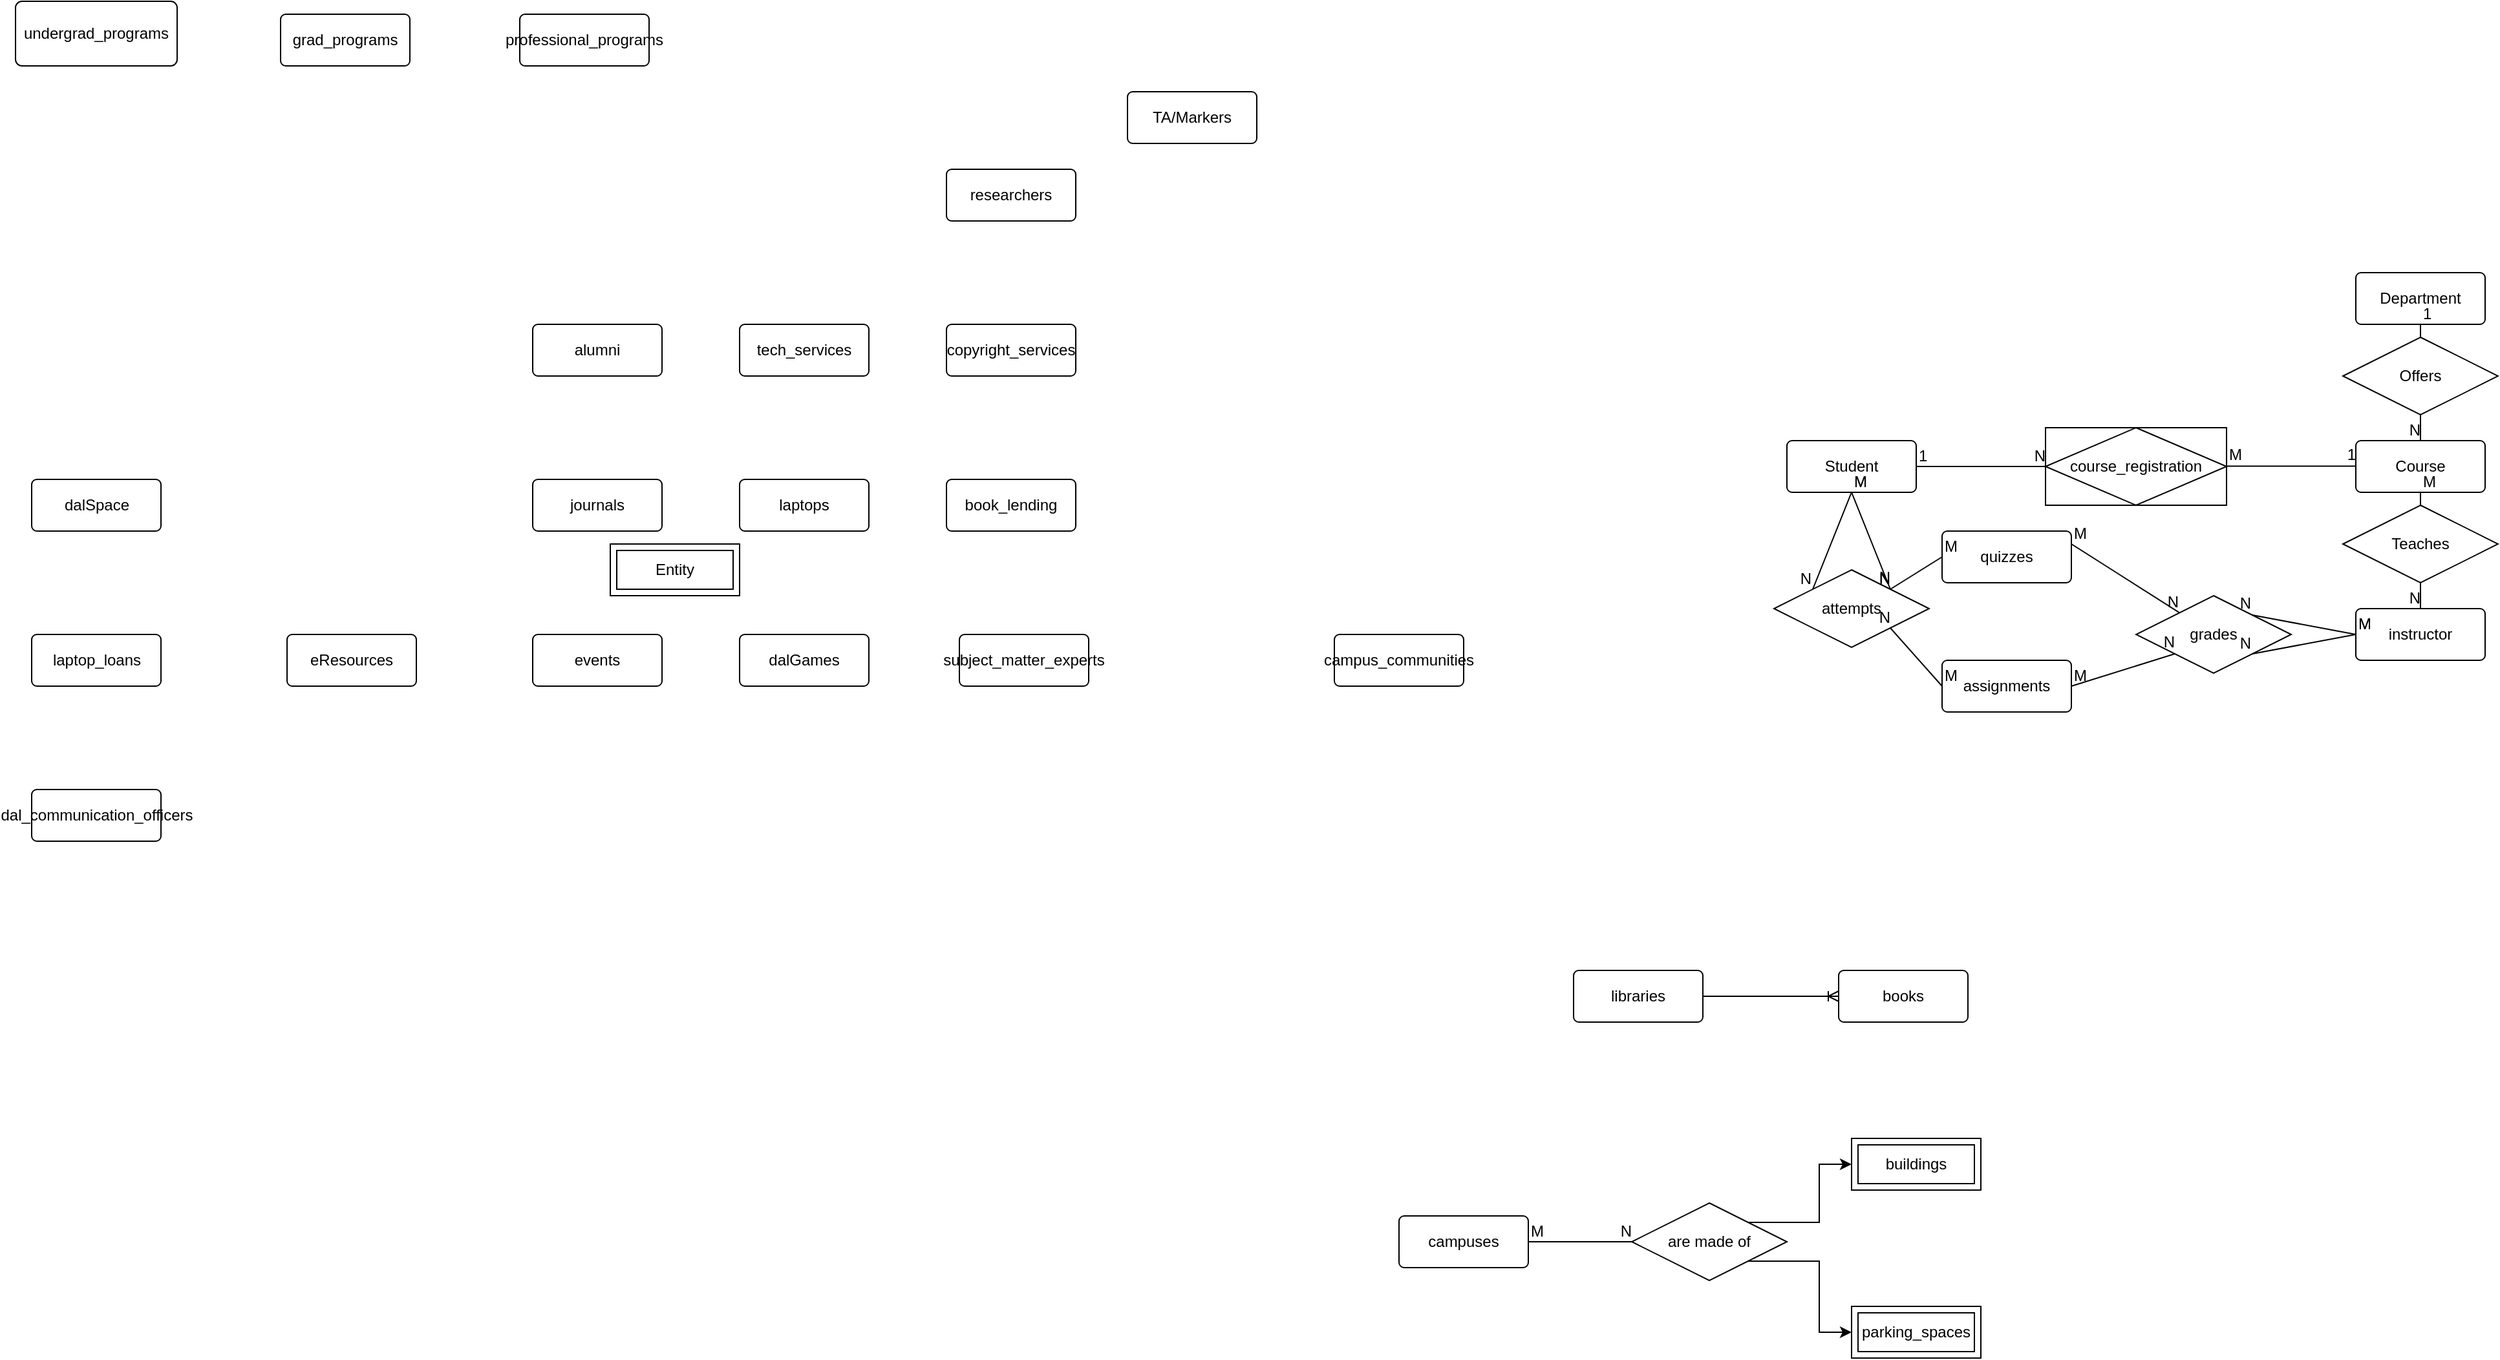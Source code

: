 <mxfile version="20.4.1" type="github">
  <diagram id="mwoVhFl-aJVlrdxnuhqF" name="Page-1">
    <mxGraphModel dx="789" dy="438" grid="1" gridSize="10" guides="1" tooltips="1" connect="1" arrows="1" fold="1" page="1" pageScale="1" pageWidth="850" pageHeight="1100" math="0" shadow="0">
      <root>
        <mxCell id="0" />
        <mxCell id="1" parent="0" />
        <mxCell id="DxV6wrBg2BRAPzbYnxqS-2" value="grad_programs" style="rounded=1;arcSize=10;whiteSpace=wrap;html=1;align=center;" vertex="1" parent="1">
          <mxGeometry x="275" y="40" width="100" height="40" as="geometry" />
        </mxCell>
        <mxCell id="DxV6wrBg2BRAPzbYnxqS-3" value="quizzes" style="rounded=1;arcSize=10;whiteSpace=wrap;html=1;align=center;" vertex="1" parent="1">
          <mxGeometry x="1560" y="440" width="100" height="40" as="geometry" />
        </mxCell>
        <mxCell id="DxV6wrBg2BRAPzbYnxqS-5" value="parking_spaces" style="shape=ext;margin=3;double=1;whiteSpace=wrap;html=1;align=center;" vertex="1" parent="1">
          <mxGeometry x="1490" y="1040" width="100" height="40" as="geometry" />
        </mxCell>
        <mxCell id="DxV6wrBg2BRAPzbYnxqS-6" value="buildings" style="shape=ext;margin=3;double=1;whiteSpace=wrap;html=1;align=center;" vertex="1" parent="1">
          <mxGeometry x="1490" y="910" width="100" height="40" as="geometry" />
        </mxCell>
        <mxCell id="DxV6wrBg2BRAPzbYnxqS-7" value="dal_communication_officers" style="rounded=1;arcSize=10;whiteSpace=wrap;html=1;align=center;" vertex="1" parent="1">
          <mxGeometry x="82.5" y="640" width="100" height="40" as="geometry" />
        </mxCell>
        <mxCell id="DxV6wrBg2BRAPzbYnxqS-8" value="subject_matter_experts" style="rounded=1;arcSize=10;whiteSpace=wrap;html=1;align=center;" vertex="1" parent="1">
          <mxGeometry x="800" y="520" width="100" height="40" as="geometry" />
        </mxCell>
        <mxCell id="DxV6wrBg2BRAPzbYnxqS-9" value="dalGames" style="rounded=1;arcSize=10;whiteSpace=wrap;html=1;align=center;" vertex="1" parent="1">
          <mxGeometry x="630" y="520" width="100" height="40" as="geometry" />
        </mxCell>
        <mxCell id="DxV6wrBg2BRAPzbYnxqS-10" value="events" style="rounded=1;arcSize=10;whiteSpace=wrap;html=1;align=center;" vertex="1" parent="1">
          <mxGeometry x="470" y="520" width="100" height="40" as="geometry" />
        </mxCell>
        <mxCell id="DxV6wrBg2BRAPzbYnxqS-11" value="eResources" style="rounded=1;arcSize=10;whiteSpace=wrap;html=1;align=center;" vertex="1" parent="1">
          <mxGeometry x="280" y="520" width="100" height="40" as="geometry" />
        </mxCell>
        <mxCell id="DxV6wrBg2BRAPzbYnxqS-12" value="laptop_loans" style="rounded=1;arcSize=10;whiteSpace=wrap;html=1;align=center;" vertex="1" parent="1">
          <mxGeometry x="82.5" y="520" width="100" height="40" as="geometry" />
        </mxCell>
        <mxCell id="DxV6wrBg2BRAPzbYnxqS-13" value="book_lending" style="rounded=1;arcSize=10;whiteSpace=wrap;html=1;align=center;" vertex="1" parent="1">
          <mxGeometry x="790" y="400" width="100" height="40" as="geometry" />
        </mxCell>
        <mxCell id="DxV6wrBg2BRAPzbYnxqS-14" value="laptops" style="rounded=1;arcSize=10;whiteSpace=wrap;html=1;align=center;" vertex="1" parent="1">
          <mxGeometry x="630" y="400" width="100" height="40" as="geometry" />
        </mxCell>
        <mxCell id="DxV6wrBg2BRAPzbYnxqS-15" value="journals" style="rounded=1;arcSize=10;whiteSpace=wrap;html=1;align=center;" vertex="1" parent="1">
          <mxGeometry x="470" y="400" width="100" height="40" as="geometry" />
        </mxCell>
        <mxCell id="DxV6wrBg2BRAPzbYnxqS-16" value="books" style="rounded=1;arcSize=10;whiteSpace=wrap;html=1;align=center;" vertex="1" parent="1">
          <mxGeometry x="1480" y="780" width="100" height="40" as="geometry" />
        </mxCell>
        <mxCell id="DxV6wrBg2BRAPzbYnxqS-17" value="dalSpace" style="rounded=1;arcSize=10;whiteSpace=wrap;html=1;align=center;" vertex="1" parent="1">
          <mxGeometry x="82.5" y="400" width="100" height="40" as="geometry" />
        </mxCell>
        <mxCell id="DxV6wrBg2BRAPzbYnxqS-18" value="copyright_services" style="rounded=1;arcSize=10;whiteSpace=wrap;html=1;align=center;" vertex="1" parent="1">
          <mxGeometry x="790" y="280" width="100" height="40" as="geometry" />
        </mxCell>
        <mxCell id="DxV6wrBg2BRAPzbYnxqS-19" value="tech_services" style="rounded=1;arcSize=10;whiteSpace=wrap;html=1;align=center;" vertex="1" parent="1">
          <mxGeometry x="630" y="280" width="100" height="40" as="geometry" />
        </mxCell>
        <mxCell id="DxV6wrBg2BRAPzbYnxqS-20" value="alumni" style="rounded=1;arcSize=10;whiteSpace=wrap;html=1;align=center;" vertex="1" parent="1">
          <mxGeometry x="470" y="280" width="100" height="40" as="geometry" />
        </mxCell>
        <mxCell id="DxV6wrBg2BRAPzbYnxqS-21" value="Department" style="rounded=1;arcSize=10;whiteSpace=wrap;html=1;align=center;" vertex="1" parent="1">
          <mxGeometry x="1880" y="240" width="100" height="40" as="geometry" />
        </mxCell>
        <mxCell id="DxV6wrBg2BRAPzbYnxqS-22" value="campuses" style="rounded=1;arcSize=10;whiteSpace=wrap;html=1;align=center;" vertex="1" parent="1">
          <mxGeometry x="1140" y="970" width="100" height="40" as="geometry" />
        </mxCell>
        <mxCell id="DxV6wrBg2BRAPzbYnxqS-23" value="TA/Markers" style="rounded=1;arcSize=10;whiteSpace=wrap;html=1;align=center;" vertex="1" parent="1">
          <mxGeometry x="930" y="100" width="100" height="40" as="geometry" />
        </mxCell>
        <mxCell id="DxV6wrBg2BRAPzbYnxqS-24" value="researchers" style="rounded=1;arcSize=10;whiteSpace=wrap;html=1;align=center;" vertex="1" parent="1">
          <mxGeometry x="790" y="160" width="100" height="40" as="geometry" />
        </mxCell>
        <mxCell id="DxV6wrBg2BRAPzbYnxqS-25" value="instructor" style="rounded=1;arcSize=10;whiteSpace=wrap;html=1;align=center;" vertex="1" parent="1">
          <mxGeometry x="1880" y="500" width="100" height="40" as="geometry" />
        </mxCell>
        <mxCell id="DxV6wrBg2BRAPzbYnxqS-27" value="libraries" style="rounded=1;arcSize=10;whiteSpace=wrap;html=1;align=center;" vertex="1" parent="1">
          <mxGeometry x="1275" y="780" width="100" height="40" as="geometry" />
        </mxCell>
        <mxCell id="DxV6wrBg2BRAPzbYnxqS-28" value="campus_communities" style="rounded=1;arcSize=10;whiteSpace=wrap;html=1;align=center;" vertex="1" parent="1">
          <mxGeometry x="1090" y="520" width="100" height="40" as="geometry" />
        </mxCell>
        <mxCell id="DxV6wrBg2BRAPzbYnxqS-29" value="professional_programs" style="rounded=1;arcSize=10;whiteSpace=wrap;html=1;align=center;" vertex="1" parent="1">
          <mxGeometry x="460" y="40" width="100" height="40" as="geometry" />
        </mxCell>
        <mxCell id="DxV6wrBg2BRAPzbYnxqS-30" value="undergrad_programs" style="rounded=1;arcSize=10;whiteSpace=wrap;html=1;align=center;" vertex="1" parent="1">
          <mxGeometry x="70" y="30" width="125" height="50" as="geometry" />
        </mxCell>
        <mxCell id="DxV6wrBg2BRAPzbYnxqS-32" value="Entity" style="shape=ext;margin=3;double=1;whiteSpace=wrap;html=1;align=center;" vertex="1" parent="1">
          <mxGeometry x="530" y="450" width="100" height="40" as="geometry" />
        </mxCell>
        <mxCell id="DxV6wrBg2BRAPzbYnxqS-40" style="edgeStyle=orthogonalEdgeStyle;rounded=0;orthogonalLoop=1;jettySize=auto;html=1;exitX=1;exitY=0;exitDx=0;exitDy=0;entryX=0;entryY=0.5;entryDx=0;entryDy=0;" edge="1" parent="1" source="DxV6wrBg2BRAPzbYnxqS-33" target="DxV6wrBg2BRAPzbYnxqS-6">
          <mxGeometry relative="1" as="geometry" />
        </mxCell>
        <mxCell id="DxV6wrBg2BRAPzbYnxqS-41" style="edgeStyle=orthogonalEdgeStyle;rounded=0;orthogonalLoop=1;jettySize=auto;html=1;exitX=1;exitY=1;exitDx=0;exitDy=0;entryX=0;entryY=0.5;entryDx=0;entryDy=0;" edge="1" parent="1" source="DxV6wrBg2BRAPzbYnxqS-33" target="DxV6wrBg2BRAPzbYnxqS-5">
          <mxGeometry relative="1" as="geometry" />
        </mxCell>
        <mxCell id="DxV6wrBg2BRAPzbYnxqS-33" value="are made of" style="shape=rhombus;perimeter=rhombusPerimeter;whiteSpace=wrap;html=1;align=center;" vertex="1" parent="1">
          <mxGeometry x="1320" y="960" width="120" height="60" as="geometry" />
        </mxCell>
        <mxCell id="DxV6wrBg2BRAPzbYnxqS-37" value="" style="endArrow=none;html=1;rounded=0;exitX=1;exitY=0.5;exitDx=0;exitDy=0;entryX=0;entryY=0.5;entryDx=0;entryDy=0;" edge="1" parent="1" source="DxV6wrBg2BRAPzbYnxqS-22" target="DxV6wrBg2BRAPzbYnxqS-33">
          <mxGeometry relative="1" as="geometry">
            <mxPoint x="1380" y="890" as="sourcePoint" />
            <mxPoint x="1540" y="890" as="targetPoint" />
          </mxGeometry>
        </mxCell>
        <mxCell id="DxV6wrBg2BRAPzbYnxqS-38" value="M" style="resizable=0;html=1;align=left;verticalAlign=bottom;" connectable="0" vertex="1" parent="DxV6wrBg2BRAPzbYnxqS-37">
          <mxGeometry x="-1" relative="1" as="geometry" />
        </mxCell>
        <mxCell id="DxV6wrBg2BRAPzbYnxqS-39" value="N" style="resizable=0;html=1;align=right;verticalAlign=bottom;" connectable="0" vertex="1" parent="DxV6wrBg2BRAPzbYnxqS-37">
          <mxGeometry x="1" relative="1" as="geometry" />
        </mxCell>
        <mxCell id="DxV6wrBg2BRAPzbYnxqS-87" value="" style="edgeStyle=entityRelationEdgeStyle;fontSize=12;html=1;endArrow=ERoneToMany;rounded=0;strokeColor=default;jumpStyle=arc;exitX=1;exitY=0.5;exitDx=0;exitDy=0;entryX=0;entryY=0.5;entryDx=0;entryDy=0;" edge="1" parent="1" source="DxV6wrBg2BRAPzbYnxqS-27" target="DxV6wrBg2BRAPzbYnxqS-16">
          <mxGeometry width="100" height="100" relative="1" as="geometry">
            <mxPoint x="1370" y="850" as="sourcePoint" />
            <mxPoint x="1470" y="750" as="targetPoint" />
          </mxGeometry>
        </mxCell>
        <mxCell id="DxV6wrBg2BRAPzbYnxqS-26" value="Student" style="rounded=1;arcSize=10;whiteSpace=wrap;html=1;align=center;" vertex="1" parent="1">
          <mxGeometry x="1440" y="370" width="100" height="40" as="geometry" />
        </mxCell>
        <mxCell id="DxV6wrBg2BRAPzbYnxqS-67" value="Course" style="rounded=1;arcSize=10;whiteSpace=wrap;html=1;align=center;" vertex="1" parent="1">
          <mxGeometry x="1880" y="370" width="100" height="40" as="geometry" />
        </mxCell>
        <mxCell id="DxV6wrBg2BRAPzbYnxqS-107" value="" style="endArrow=none;html=1;rounded=0;strokeColor=default;jumpStyle=arc;exitX=1;exitY=0.5;exitDx=0;exitDy=0;entryX=0;entryY=0.5;entryDx=0;entryDy=0;" edge="1" parent="1" source="DxV6wrBg2BRAPzbYnxqS-26" target="DxV6wrBg2BRAPzbYnxqS-68">
          <mxGeometry relative="1" as="geometry">
            <mxPoint x="1550" y="420" as="sourcePoint" />
            <mxPoint x="1710" y="420" as="targetPoint" />
          </mxGeometry>
        </mxCell>
        <mxCell id="DxV6wrBg2BRAPzbYnxqS-108" value="1" style="resizable=0;html=1;align=left;verticalAlign=bottom;" connectable="0" vertex="1" parent="DxV6wrBg2BRAPzbYnxqS-107">
          <mxGeometry x="-1" relative="1" as="geometry" />
        </mxCell>
        <mxCell id="DxV6wrBg2BRAPzbYnxqS-109" value="N" style="resizable=0;html=1;align=right;verticalAlign=bottom;" connectable="0" vertex="1" parent="DxV6wrBg2BRAPzbYnxqS-107">
          <mxGeometry x="1" relative="1" as="geometry" />
        </mxCell>
        <mxCell id="DxV6wrBg2BRAPzbYnxqS-110" value="" style="endArrow=none;html=1;rounded=0;strokeColor=default;jumpStyle=arc;exitX=1;exitY=0.5;exitDx=0;exitDy=0;entryX=0;entryY=0.5;entryDx=0;entryDy=0;" edge="1" parent="1">
          <mxGeometry relative="1" as="geometry">
            <mxPoint x="1780" y="389.71" as="sourcePoint" />
            <mxPoint x="1880" y="389.71" as="targetPoint" />
          </mxGeometry>
        </mxCell>
        <mxCell id="DxV6wrBg2BRAPzbYnxqS-111" value="M" style="resizable=0;html=1;align=left;verticalAlign=bottom;" connectable="0" vertex="1" parent="DxV6wrBg2BRAPzbYnxqS-110">
          <mxGeometry x="-1" relative="1" as="geometry" />
        </mxCell>
        <mxCell id="DxV6wrBg2BRAPzbYnxqS-112" value="1" style="resizable=0;html=1;align=right;verticalAlign=bottom;" connectable="0" vertex="1" parent="DxV6wrBg2BRAPzbYnxqS-110">
          <mxGeometry x="1" relative="1" as="geometry" />
        </mxCell>
        <mxCell id="DxV6wrBg2BRAPzbYnxqS-68" value="course_registration" style="shape=associativeEntity;whiteSpace=wrap;html=1;align=center;" vertex="1" parent="1">
          <mxGeometry x="1640" y="360" width="140" height="60" as="geometry" />
        </mxCell>
        <mxCell id="DxV6wrBg2BRAPzbYnxqS-114" value="" style="endArrow=none;html=1;rounded=0;strokeColor=default;jumpStyle=arc;exitX=0.5;exitY=1;exitDx=0;exitDy=0;entryX=0.5;entryY=0;entryDx=0;entryDy=0;" edge="1" parent="1" source="DxV6wrBg2BRAPzbYnxqS-21" target="DxV6wrBg2BRAPzbYnxqS-67">
          <mxGeometry relative="1" as="geometry">
            <mxPoint x="1860" y="260" as="sourcePoint" />
            <mxPoint x="1960" y="260" as="targetPoint" />
          </mxGeometry>
        </mxCell>
        <mxCell id="DxV6wrBg2BRAPzbYnxqS-115" value="1" style="resizable=0;html=1;align=left;verticalAlign=bottom;" connectable="0" vertex="1" parent="DxV6wrBg2BRAPzbYnxqS-114">
          <mxGeometry x="-1" relative="1" as="geometry" />
        </mxCell>
        <mxCell id="DxV6wrBg2BRAPzbYnxqS-116" value="N" style="resizable=0;html=1;align=right;verticalAlign=bottom;" connectable="0" vertex="1" parent="DxV6wrBg2BRAPzbYnxqS-114">
          <mxGeometry x="1" relative="1" as="geometry" />
        </mxCell>
        <mxCell id="DxV6wrBg2BRAPzbYnxqS-113" value="Offers" style="shape=rhombus;perimeter=rhombusPerimeter;whiteSpace=wrap;html=1;align=center;" vertex="1" parent="1">
          <mxGeometry x="1870" y="290" width="120" height="60" as="geometry" />
        </mxCell>
        <mxCell id="DxV6wrBg2BRAPzbYnxqS-119" value="" style="endArrow=none;html=1;rounded=0;strokeColor=default;jumpStyle=arc;exitX=0.5;exitY=1;exitDx=0;exitDy=0;entryX=0.5;entryY=0;entryDx=0;entryDy=0;" edge="1" parent="1" source="DxV6wrBg2BRAPzbYnxqS-67" target="DxV6wrBg2BRAPzbYnxqS-25">
          <mxGeometry relative="1" as="geometry">
            <mxPoint x="2020" y="405.0" as="sourcePoint" />
            <mxPoint x="2020" y="495" as="targetPoint" />
          </mxGeometry>
        </mxCell>
        <mxCell id="DxV6wrBg2BRAPzbYnxqS-120" value="M" style="resizable=0;html=1;align=left;verticalAlign=bottom;" connectable="0" vertex="1" parent="DxV6wrBg2BRAPzbYnxqS-119">
          <mxGeometry x="-1" relative="1" as="geometry" />
        </mxCell>
        <mxCell id="DxV6wrBg2BRAPzbYnxqS-121" value="N" style="resizable=0;html=1;align=right;verticalAlign=bottom;" connectable="0" vertex="1" parent="DxV6wrBg2BRAPzbYnxqS-119">
          <mxGeometry x="1" relative="1" as="geometry" />
        </mxCell>
        <mxCell id="DxV6wrBg2BRAPzbYnxqS-118" value="Teaches" style="shape=rhombus;perimeter=rhombusPerimeter;whiteSpace=wrap;html=1;align=center;" vertex="1" parent="1">
          <mxGeometry x="1870" y="420" width="120" height="60" as="geometry" />
        </mxCell>
        <mxCell id="DxV6wrBg2BRAPzbYnxqS-124" value="" style="endArrow=none;html=1;rounded=0;strokeColor=default;jumpStyle=arc;exitX=0.5;exitY=1;exitDx=0;exitDy=0;entryX=0;entryY=0;entryDx=0;entryDy=0;" edge="1" parent="1" source="DxV6wrBg2BRAPzbYnxqS-26" target="DxV6wrBg2BRAPzbYnxqS-122">
          <mxGeometry relative="1" as="geometry">
            <mxPoint x="1540" y="420" as="sourcePoint" />
            <mxPoint x="1640" y="420" as="targetPoint" />
          </mxGeometry>
        </mxCell>
        <mxCell id="DxV6wrBg2BRAPzbYnxqS-125" value="M" style="resizable=0;html=1;align=left;verticalAlign=bottom;" connectable="0" vertex="1" parent="DxV6wrBg2BRAPzbYnxqS-124">
          <mxGeometry x="-1" relative="1" as="geometry" />
        </mxCell>
        <mxCell id="DxV6wrBg2BRAPzbYnxqS-126" value="N" style="resizable=0;html=1;align=right;verticalAlign=bottom;" connectable="0" vertex="1" parent="DxV6wrBg2BRAPzbYnxqS-124">
          <mxGeometry x="1" relative="1" as="geometry" />
        </mxCell>
        <mxCell id="DxV6wrBg2BRAPzbYnxqS-122" value="attempts" style="shape=rhombus;perimeter=rhombusPerimeter;whiteSpace=wrap;html=1;align=center;" vertex="1" parent="1">
          <mxGeometry x="1430" y="470" width="120" height="60" as="geometry" />
        </mxCell>
        <mxCell id="DxV6wrBg2BRAPzbYnxqS-132" value="" style="endArrow=none;html=1;rounded=0;strokeColor=default;jumpStyle=arc;exitX=0;exitY=0.5;exitDx=0;exitDy=0;entryX=1;entryY=0;entryDx=0;entryDy=0;" edge="1" parent="1" source="DxV6wrBg2BRAPzbYnxqS-25" target="DxV6wrBg2BRAPzbYnxqS-131">
          <mxGeometry relative="1" as="geometry">
            <mxPoint x="1650" y="560" as="sourcePoint" />
            <mxPoint x="1760" y="490" as="targetPoint" />
          </mxGeometry>
        </mxCell>
        <mxCell id="DxV6wrBg2BRAPzbYnxqS-133" value="M" style="resizable=0;html=1;align=left;verticalAlign=bottom;" connectable="0" vertex="1" parent="DxV6wrBg2BRAPzbYnxqS-132">
          <mxGeometry x="-1" relative="1" as="geometry" />
        </mxCell>
        <mxCell id="DxV6wrBg2BRAPzbYnxqS-134" value="N" style="resizable=0;html=1;align=right;verticalAlign=bottom;" connectable="0" vertex="1" parent="DxV6wrBg2BRAPzbYnxqS-132">
          <mxGeometry x="1" relative="1" as="geometry" />
        </mxCell>
        <mxCell id="DxV6wrBg2BRAPzbYnxqS-131" value="grades" style="shape=rhombus;perimeter=rhombusPerimeter;whiteSpace=wrap;html=1;align=center;" vertex="1" parent="1">
          <mxGeometry x="1710" y="490" width="120" height="60" as="geometry" />
        </mxCell>
        <mxCell id="DxV6wrBg2BRAPzbYnxqS-140" value="assignments" style="rounded=1;arcSize=10;whiteSpace=wrap;html=1;align=center;" vertex="1" parent="1">
          <mxGeometry x="1560" y="540" width="100" height="40" as="geometry" />
        </mxCell>
        <mxCell id="DxV6wrBg2BRAPzbYnxqS-143" value="" style="endArrow=none;html=1;rounded=0;strokeColor=default;jumpStyle=arc;exitX=0.5;exitY=1;exitDx=0;exitDy=0;entryX=1;entryY=0;entryDx=0;entryDy=0;" edge="1" parent="1" source="DxV6wrBg2BRAPzbYnxqS-26" target="DxV6wrBg2BRAPzbYnxqS-122">
          <mxGeometry relative="1" as="geometry">
            <mxPoint x="1500" y="420" as="sourcePoint" />
            <mxPoint x="1470" y="465" as="targetPoint" />
          </mxGeometry>
        </mxCell>
        <mxCell id="DxV6wrBg2BRAPzbYnxqS-144" value="M" style="resizable=0;html=1;align=left;verticalAlign=bottom;" connectable="0" vertex="1" parent="DxV6wrBg2BRAPzbYnxqS-143">
          <mxGeometry x="-1" relative="1" as="geometry" />
        </mxCell>
        <mxCell id="DxV6wrBg2BRAPzbYnxqS-145" value="N" style="resizable=0;html=1;align=right;verticalAlign=bottom;" connectable="0" vertex="1" parent="DxV6wrBg2BRAPzbYnxqS-143">
          <mxGeometry x="1" relative="1" as="geometry" />
        </mxCell>
        <mxCell id="DxV6wrBg2BRAPzbYnxqS-146" value="" style="endArrow=none;html=1;rounded=0;strokeColor=default;jumpStyle=arc;entryX=1;entryY=1;entryDx=0;entryDy=0;exitX=0;exitY=0.5;exitDx=0;exitDy=0;" edge="1" parent="1" source="DxV6wrBg2BRAPzbYnxqS-25" target="DxV6wrBg2BRAPzbYnxqS-131">
          <mxGeometry relative="1" as="geometry">
            <mxPoint x="1860" y="540" as="sourcePoint" />
            <mxPoint x="1750" y="515" as="targetPoint" />
          </mxGeometry>
        </mxCell>
        <mxCell id="DxV6wrBg2BRAPzbYnxqS-147" value="M" style="resizable=0;html=1;align=left;verticalAlign=bottom;" connectable="0" vertex="1" parent="DxV6wrBg2BRAPzbYnxqS-146">
          <mxGeometry x="-1" relative="1" as="geometry" />
        </mxCell>
        <mxCell id="DxV6wrBg2BRAPzbYnxqS-148" value="N" style="resizable=0;html=1;align=right;verticalAlign=bottom;" connectable="0" vertex="1" parent="DxV6wrBg2BRAPzbYnxqS-146">
          <mxGeometry x="1" relative="1" as="geometry" />
        </mxCell>
        <mxCell id="DxV6wrBg2BRAPzbYnxqS-149" value="" style="endArrow=none;html=1;rounded=0;strokeColor=default;jumpStyle=arc;exitX=0;exitY=0.5;exitDx=0;exitDy=0;entryX=1;entryY=0;entryDx=0;entryDy=0;" edge="1" parent="1" source="DxV6wrBg2BRAPzbYnxqS-3" target="DxV6wrBg2BRAPzbYnxqS-122">
          <mxGeometry relative="1" as="geometry">
            <mxPoint x="1500" y="420" as="sourcePoint" />
            <mxPoint x="1530" y="495" as="targetPoint" />
          </mxGeometry>
        </mxCell>
        <mxCell id="DxV6wrBg2BRAPzbYnxqS-150" value="M" style="resizable=0;html=1;align=left;verticalAlign=bottom;" connectable="0" vertex="1" parent="DxV6wrBg2BRAPzbYnxqS-149">
          <mxGeometry x="-1" relative="1" as="geometry" />
        </mxCell>
        <mxCell id="DxV6wrBg2BRAPzbYnxqS-151" value="N" style="resizable=0;html=1;align=right;verticalAlign=bottom;" connectable="0" vertex="1" parent="DxV6wrBg2BRAPzbYnxqS-149">
          <mxGeometry x="1" relative="1" as="geometry" />
        </mxCell>
        <mxCell id="DxV6wrBg2BRAPzbYnxqS-152" value="" style="endArrow=none;html=1;rounded=0;strokeColor=default;jumpStyle=arc;exitX=0;exitY=0.5;exitDx=0;exitDy=0;entryX=1;entryY=1;entryDx=0;entryDy=0;" edge="1" parent="1" source="DxV6wrBg2BRAPzbYnxqS-140" target="DxV6wrBg2BRAPzbYnxqS-122">
          <mxGeometry relative="1" as="geometry">
            <mxPoint x="1570" y="520" as="sourcePoint" />
            <mxPoint x="1530" y="535" as="targetPoint" />
          </mxGeometry>
        </mxCell>
        <mxCell id="DxV6wrBg2BRAPzbYnxqS-153" value="M" style="resizable=0;html=1;align=left;verticalAlign=bottom;" connectable="0" vertex="1" parent="DxV6wrBg2BRAPzbYnxqS-152">
          <mxGeometry x="-1" relative="1" as="geometry" />
        </mxCell>
        <mxCell id="DxV6wrBg2BRAPzbYnxqS-154" value="N" style="resizable=0;html=1;align=right;verticalAlign=bottom;" connectable="0" vertex="1" parent="DxV6wrBg2BRAPzbYnxqS-152">
          <mxGeometry x="1" relative="1" as="geometry" />
        </mxCell>
        <mxCell id="DxV6wrBg2BRAPzbYnxqS-155" value="" style="endArrow=none;html=1;rounded=0;strokeColor=default;jumpStyle=arc;exitX=1;exitY=0.25;exitDx=0;exitDy=0;" edge="1" parent="1" source="DxV6wrBg2BRAPzbYnxqS-3" target="DxV6wrBg2BRAPzbYnxqS-131">
          <mxGeometry relative="1" as="geometry">
            <mxPoint x="1720" y="490" as="sourcePoint" />
            <mxPoint x="1680" y="455" as="targetPoint" />
          </mxGeometry>
        </mxCell>
        <mxCell id="DxV6wrBg2BRAPzbYnxqS-156" value="M" style="resizable=0;html=1;align=left;verticalAlign=bottom;" connectable="0" vertex="1" parent="DxV6wrBg2BRAPzbYnxqS-155">
          <mxGeometry x="-1" relative="1" as="geometry" />
        </mxCell>
        <mxCell id="DxV6wrBg2BRAPzbYnxqS-157" value="N" style="resizable=0;html=1;align=right;verticalAlign=bottom;" connectable="0" vertex="1" parent="DxV6wrBg2BRAPzbYnxqS-155">
          <mxGeometry x="1" relative="1" as="geometry" />
        </mxCell>
        <mxCell id="DxV6wrBg2BRAPzbYnxqS-158" value="" style="endArrow=none;html=1;rounded=0;strokeColor=default;jumpStyle=arc;exitX=1;exitY=0.5;exitDx=0;exitDy=0;entryX=0;entryY=1;entryDx=0;entryDy=0;" edge="1" parent="1" source="DxV6wrBg2BRAPzbYnxqS-140" target="DxV6wrBg2BRAPzbYnxqS-131">
          <mxGeometry relative="1" as="geometry">
            <mxPoint x="1680" y="560" as="sourcePoint" />
            <mxPoint x="1761.304" y="604.348" as="targetPoint" />
          </mxGeometry>
        </mxCell>
        <mxCell id="DxV6wrBg2BRAPzbYnxqS-159" value="M" style="resizable=0;html=1;align=left;verticalAlign=bottom;" connectable="0" vertex="1" parent="DxV6wrBg2BRAPzbYnxqS-158">
          <mxGeometry x="-1" relative="1" as="geometry" />
        </mxCell>
        <mxCell id="DxV6wrBg2BRAPzbYnxqS-160" value="N" style="resizable=0;html=1;align=right;verticalAlign=bottom;" connectable="0" vertex="1" parent="DxV6wrBg2BRAPzbYnxqS-158">
          <mxGeometry x="1" relative="1" as="geometry" />
        </mxCell>
      </root>
    </mxGraphModel>
  </diagram>
</mxfile>
